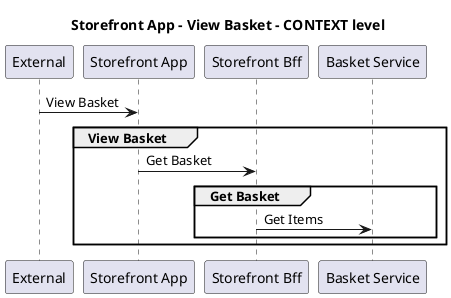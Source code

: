 @startuml

title Storefront App - View Basket - CONTEXT level

participant "External" as C4InterFlow.SoftwareSystems.ExternalSystem
participant "Storefront App" as ECommercePlatform.SoftwareSystems.StorefrontApp
participant "Storefront Bff" as ECommercePlatform.SoftwareSystems.StorefrontBff
participant "Basket Service" as ECommercePlatform.SoftwareSystems.BasketService

C4InterFlow.SoftwareSystems.ExternalSystem -> ECommercePlatform.SoftwareSystems.StorefrontApp : View Basket
group View Basket
ECommercePlatform.SoftwareSystems.StorefrontApp -> ECommercePlatform.SoftwareSystems.StorefrontBff : Get Basket
group Get Basket
ECommercePlatform.SoftwareSystems.StorefrontBff -> ECommercePlatform.SoftwareSystems.BasketService : Get Items
end
end


@enduml

